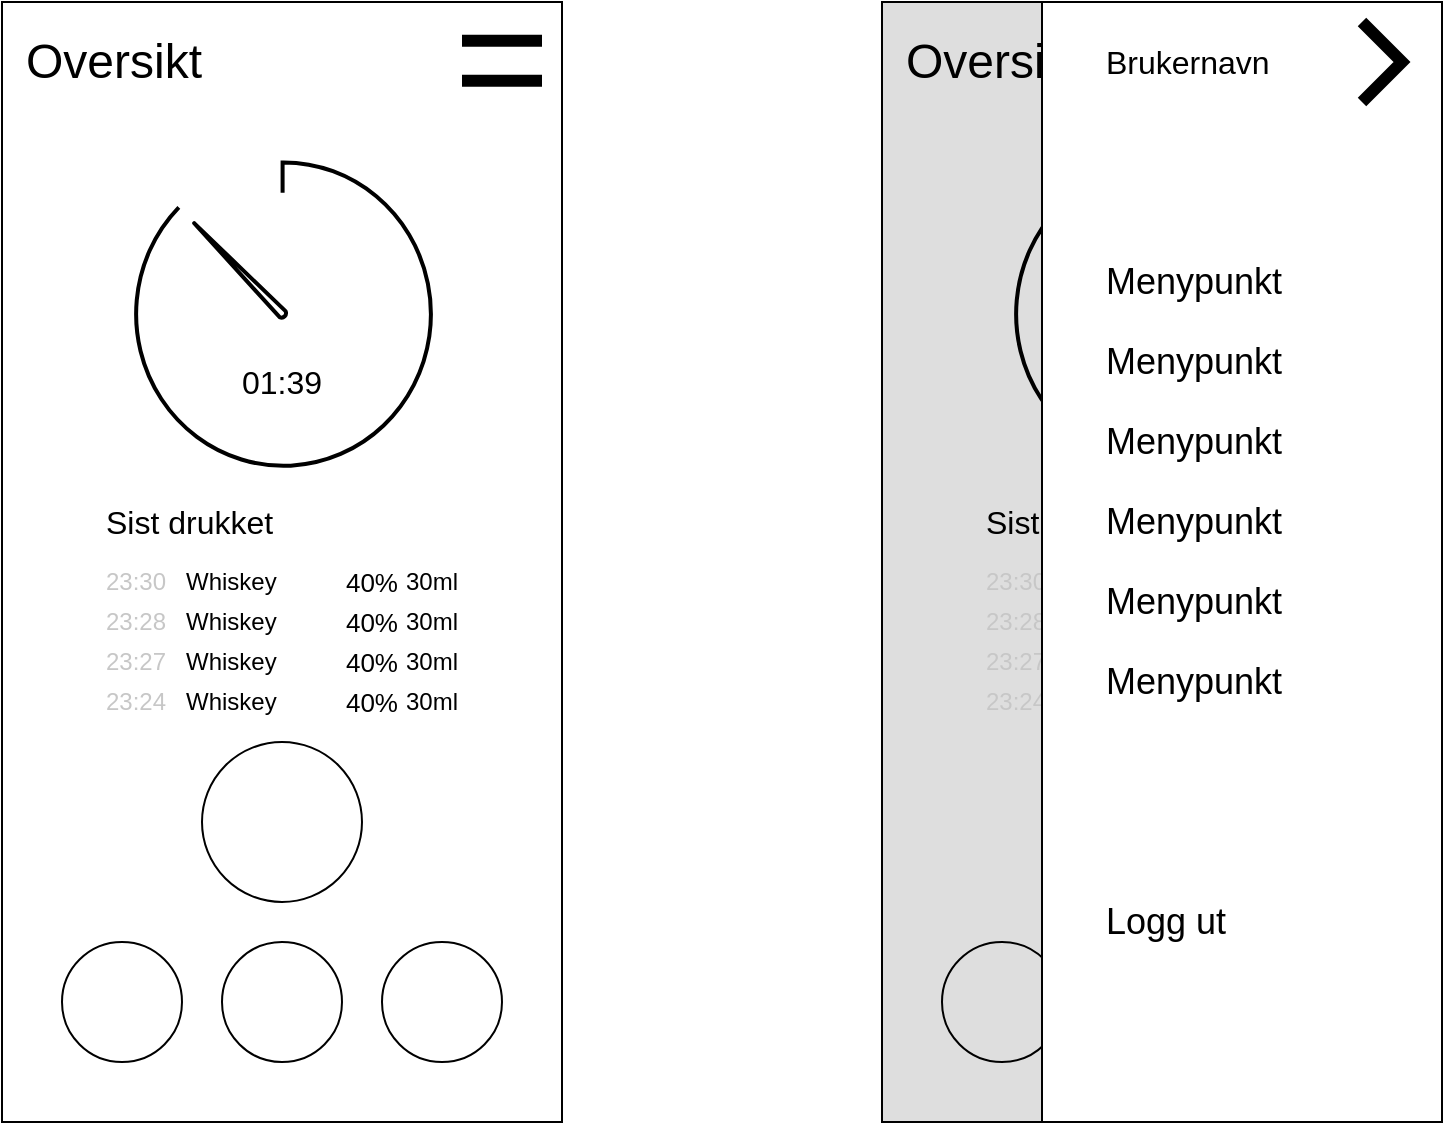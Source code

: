 <mxfile version="14.9.6" type="device"><diagram id="7_vzxhTbwXwMeLURRyNr" name="Page-1"><mxGraphModel dx="434" dy="338" grid="1" gridSize="10" guides="1" tooltips="1" connect="0" arrows="0" fold="1" page="1" pageScale="1" pageWidth="827" pageHeight="1169" math="0" shadow="0"><root><mxCell id="0"/><mxCell id="1" value="Base" style="locked=1;" parent="0"/><mxCell id="6KrHyGJjl-sLQc3RgJx--14" value="" style="rounded=0;whiteSpace=wrap;html=1;" parent="1" vertex="1"><mxGeometry width="280" height="560" as="geometry"/></mxCell><mxCell id="LEPAdyr9kieLyu3FZ4h3-8" value="" style="group;fillColor=none;strokeColor=none;" parent="1" vertex="1" connectable="0"><mxGeometry width="280" height="60" as="geometry"/></mxCell><mxCell id="6KrHyGJjl-sLQc3RgJx--41" value="Oversikt" style="text;html=1;strokeColor=none;fillColor=none;align=left;verticalAlign=middle;whiteSpace=wrap;rounded=0;fontSize=24;" parent="LEPAdyr9kieLyu3FZ4h3-8" vertex="1"><mxGeometry x="10" y="10" width="190" height="40" as="geometry"/></mxCell><mxCell id="LEPAdyr9kieLyu3FZ4h3-6" value="" style="group;fillColor=none;" parent="LEPAdyr9kieLyu3FZ4h3-8" vertex="1" connectable="0"><mxGeometry x="220" width="60" height="60" as="geometry"/></mxCell><mxCell id="LEPAdyr9kieLyu3FZ4h3-5" value="" style="rounded=0;whiteSpace=wrap;html=1;fillColor=none;strokeColor=none;" parent="LEPAdyr9kieLyu3FZ4h3-6" vertex="1"><mxGeometry width="60" height="60" as="geometry"/></mxCell><mxCell id="N4ZxpNlvDH7QiRQBErcT-71" value="" style="endArrow=none;html=1;entryX=0;entryY=0;entryDx=0;entryDy=0;strokeWidth=6;exitX=1;exitY=0;exitDx=0;exitDy=0;rounded=1;sketch=0;" parent="LEPAdyr9kieLyu3FZ4h3-6" edge="1"><mxGeometry width="50" height="50" relative="1" as="geometry"><mxPoint x="50" y="19.32" as="sourcePoint"/><mxPoint x="10" y="19.32" as="targetPoint"/></mxGeometry></mxCell><mxCell id="N4ZxpNlvDH7QiRQBErcT-73" value="" style="endArrow=none;html=1;entryX=0;entryY=1;entryDx=0;entryDy=0;strokeWidth=6;exitX=1;exitY=1;exitDx=0;exitDy=0;" parent="LEPAdyr9kieLyu3FZ4h3-6" edge="1"><mxGeometry width="50" height="50" relative="1" as="geometry"><mxPoint x="50" y="39.32" as="sourcePoint"/><mxPoint x="10" y="39.32" as="targetPoint"/></mxGeometry></mxCell><mxCell id="SuAwNH7DVWD18bBBrgmE-8" value="" style="rounded=0;whiteSpace=wrap;html=1;fillColor=#DEDEDE;" parent="1" vertex="1"><mxGeometry x="440" width="280" height="560" as="geometry"/></mxCell><mxCell id="SuAwNH7DVWD18bBBrgmE-9" value="" style="group;fillColor=none;strokeColor=none;" parent="1" vertex="1" connectable="0"><mxGeometry x="440" width="280" height="60" as="geometry"/></mxCell><mxCell id="SuAwNH7DVWD18bBBrgmE-10" value="Oversikt" style="text;html=1;strokeColor=none;fillColor=none;align=left;verticalAlign=middle;whiteSpace=wrap;rounded=0;fontSize=24;" parent="SuAwNH7DVWD18bBBrgmE-9" vertex="1"><mxGeometry x="10" y="10" width="190" height="40" as="geometry"/></mxCell><mxCell id="SuAwNH7DVWD18bBBrgmE-11" value="" style="group;fillColor=none;" parent="SuAwNH7DVWD18bBBrgmE-9" vertex="1" connectable="0"><mxGeometry x="220" width="60" height="60" as="geometry"/></mxCell><mxCell id="SuAwNH7DVWD18bBBrgmE-12" value="" style="rounded=0;whiteSpace=wrap;html=1;fillColor=none;strokeColor=none;" parent="SuAwNH7DVWD18bBBrgmE-11" vertex="1"><mxGeometry width="60" height="60" as="geometry"/></mxCell><mxCell id="SuAwNH7DVWD18bBBrgmE-13" value="" style="endArrow=none;html=1;entryX=0;entryY=0;entryDx=0;entryDy=0;strokeWidth=6;exitX=1;exitY=0;exitDx=0;exitDy=0;rounded=1;sketch=0;" parent="SuAwNH7DVWD18bBBrgmE-11" edge="1"><mxGeometry width="50" height="50" relative="1" as="geometry"><mxPoint x="50" y="19.32" as="sourcePoint"/><mxPoint x="10" y="19.32" as="targetPoint"/></mxGeometry></mxCell><mxCell id="SuAwNH7DVWD18bBBrgmE-14" value="" style="endArrow=none;html=1;entryX=0;entryY=1;entryDx=0;entryDy=0;strokeWidth=6;exitX=1;exitY=1;exitDx=0;exitDy=0;" parent="SuAwNH7DVWD18bBBrgmE-11" edge="1"><mxGeometry width="50" height="50" relative="1" as="geometry"><mxPoint x="50" y="39.32" as="sourcePoint"/><mxPoint x="10" y="39.32" as="targetPoint"/></mxGeometry></mxCell><mxCell id="LEPAdyr9kieLyu3FZ4h3-95" value="Content" style="" parent="0"/><mxCell id="riFWaJQ7sMXeWiNBoZzp-1" value="" style="html=1;verticalLabelPosition=bottom;align=center;labelBackgroundColor=#ffffff;verticalAlign=top;strokeWidth=2;strokeColor=#000000;shadow=0;dashed=0;shape=mxgraph.ios7.icons.gauge;rounded=0;sketch=0;fontSize=16;fontColor=#000000;fillColor=none;gradientColor=none;gradientDirection=north;" parent="LEPAdyr9kieLyu3FZ4h3-95" vertex="1"><mxGeometry x="60" y="80" width="160" height="160" as="geometry"/></mxCell><mxCell id="riFWaJQ7sMXeWiNBoZzp-2" value="01:39" style="text;html=1;strokeColor=none;fillColor=none;align=center;verticalAlign=middle;whiteSpace=wrap;rounded=0;sketch=0;fontSize=16;fontColor=#000000;" parent="LEPAdyr9kieLyu3FZ4h3-95" vertex="1"><mxGeometry x="100" y="170" width="80" height="40" as="geometry"/></mxCell><mxCell id="riFWaJQ7sMXeWiNBoZzp-58" value="" style="group" parent="LEPAdyr9kieLyu3FZ4h3-95" vertex="1" connectable="0"><mxGeometry x="40" y="240" width="200" height="120" as="geometry"/></mxCell><mxCell id="riFWaJQ7sMXeWiNBoZzp-3" value="" style="rounded=0;whiteSpace=wrap;html=1;sketch=0;fontSize=16;fontColor=#000000;strokeColor=none;fillColor=none;gradientColor=none;gradientDirection=north;align=left;" parent="riFWaJQ7sMXeWiNBoZzp-58" vertex="1"><mxGeometry width="200" height="120" as="geometry"/></mxCell><mxCell id="riFWaJQ7sMXeWiNBoZzp-4" value="Sist drukket" style="text;html=1;strokeColor=none;fillColor=none;align=left;verticalAlign=middle;whiteSpace=wrap;rounded=0;sketch=0;fontSize=16;fontColor=#000000;" parent="riFWaJQ7sMXeWiNBoZzp-58" vertex="1"><mxGeometry x="10" width="180" height="40" as="geometry"/></mxCell><mxCell id="riFWaJQ7sMXeWiNBoZzp-89" value="" style="group" parent="riFWaJQ7sMXeWiNBoZzp-58" vertex="1" connectable="0"><mxGeometry y="100" width="200" height="20" as="geometry"/></mxCell><mxCell id="riFWaJQ7sMXeWiNBoZzp-90" value="" style="rounded=0;whiteSpace=wrap;html=1;sketch=0;fontSize=16;fontColor=#000000;strokeColor=none;fillColor=none;gradientColor=none;gradientDirection=north;align=left;" parent="riFWaJQ7sMXeWiNBoZzp-89" vertex="1"><mxGeometry width="200" height="20" as="geometry"/></mxCell><mxCell id="riFWaJQ7sMXeWiNBoZzp-91" value="Whiskey" style="text;html=1;strokeColor=none;fillColor=none;align=left;verticalAlign=middle;whiteSpace=wrap;rounded=0;sketch=0;fontSize=12;fontColor=#000000;" parent="riFWaJQ7sMXeWiNBoZzp-89" vertex="1"><mxGeometry x="50" width="70" height="20" as="geometry"/></mxCell><mxCell id="riFWaJQ7sMXeWiNBoZzp-92" value="40%" style="text;html=1;strokeColor=none;fillColor=none;align=right;verticalAlign=middle;whiteSpace=wrap;rounded=0;sketch=0;fontSize=13;fontColor=#000000;" parent="riFWaJQ7sMXeWiNBoZzp-89" vertex="1"><mxGeometry x="130" width="30" height="20" as="geometry"/></mxCell><mxCell id="riFWaJQ7sMXeWiNBoZzp-93" value="30ml" style="text;html=1;strokeColor=none;fillColor=none;align=right;verticalAlign=middle;whiteSpace=wrap;rounded=0;sketch=0;fontSize=12;fontColor=#000000;" parent="riFWaJQ7sMXeWiNBoZzp-89" vertex="1"><mxGeometry x="160" width="30" height="20" as="geometry"/></mxCell><mxCell id="riFWaJQ7sMXeWiNBoZzp-94" value="23:24" style="text;html=1;strokeColor=none;fillColor=none;align=left;verticalAlign=middle;whiteSpace=wrap;rounded=0;sketch=0;fontSize=12;fontColor=#C7C7C7;" parent="riFWaJQ7sMXeWiNBoZzp-89" vertex="1"><mxGeometry x="10" width="40" height="20" as="geometry"/></mxCell><mxCell id="riFWaJQ7sMXeWiNBoZzp-83" value="" style="group" parent="riFWaJQ7sMXeWiNBoZzp-58" vertex="1" connectable="0"><mxGeometry y="80" width="200" height="20" as="geometry"/></mxCell><mxCell id="riFWaJQ7sMXeWiNBoZzp-84" value="" style="rounded=0;whiteSpace=wrap;html=1;sketch=0;fontSize=16;fontColor=#000000;strokeColor=none;fillColor=none;gradientColor=none;gradientDirection=north;align=left;" parent="riFWaJQ7sMXeWiNBoZzp-83" vertex="1"><mxGeometry width="200" height="20" as="geometry"/></mxCell><mxCell id="riFWaJQ7sMXeWiNBoZzp-85" value="Whiskey" style="text;html=1;strokeColor=none;fillColor=none;align=left;verticalAlign=middle;whiteSpace=wrap;rounded=0;sketch=0;fontSize=12;fontColor=#000000;" parent="riFWaJQ7sMXeWiNBoZzp-83" vertex="1"><mxGeometry x="50" width="70" height="20" as="geometry"/></mxCell><mxCell id="riFWaJQ7sMXeWiNBoZzp-86" value="40%" style="text;html=1;strokeColor=none;fillColor=none;align=right;verticalAlign=middle;whiteSpace=wrap;rounded=0;sketch=0;fontSize=13;fontColor=#000000;" parent="riFWaJQ7sMXeWiNBoZzp-83" vertex="1"><mxGeometry x="130" width="30" height="20" as="geometry"/></mxCell><mxCell id="riFWaJQ7sMXeWiNBoZzp-87" value="30ml" style="text;html=1;strokeColor=none;fillColor=none;align=right;verticalAlign=middle;whiteSpace=wrap;rounded=0;sketch=0;fontSize=12;fontColor=#000000;" parent="riFWaJQ7sMXeWiNBoZzp-83" vertex="1"><mxGeometry x="160" width="30" height="20" as="geometry"/></mxCell><mxCell id="riFWaJQ7sMXeWiNBoZzp-88" value="23:27" style="text;html=1;strokeColor=none;fillColor=none;align=left;verticalAlign=middle;whiteSpace=wrap;rounded=0;sketch=0;fontSize=12;fontColor=#C7C7C7;" parent="riFWaJQ7sMXeWiNBoZzp-83" vertex="1"><mxGeometry x="10" width="40" height="20" as="geometry"/></mxCell><mxCell id="riFWaJQ7sMXeWiNBoZzp-77" value="" style="group" parent="riFWaJQ7sMXeWiNBoZzp-58" vertex="1" connectable="0"><mxGeometry y="60" width="200" height="20" as="geometry"/></mxCell><mxCell id="riFWaJQ7sMXeWiNBoZzp-78" value="" style="rounded=0;whiteSpace=wrap;html=1;sketch=0;fontSize=16;fontColor=#000000;strokeColor=none;fillColor=none;gradientColor=none;gradientDirection=north;align=left;" parent="riFWaJQ7sMXeWiNBoZzp-77" vertex="1"><mxGeometry width="200" height="20" as="geometry"/></mxCell><mxCell id="riFWaJQ7sMXeWiNBoZzp-79" value="Whiskey" style="text;html=1;strokeColor=none;fillColor=none;align=left;verticalAlign=middle;whiteSpace=wrap;rounded=0;sketch=0;fontSize=12;fontColor=#000000;" parent="riFWaJQ7sMXeWiNBoZzp-77" vertex="1"><mxGeometry x="50" width="70" height="20" as="geometry"/></mxCell><mxCell id="riFWaJQ7sMXeWiNBoZzp-80" value="40%" style="text;html=1;strokeColor=none;fillColor=none;align=right;verticalAlign=middle;whiteSpace=wrap;rounded=0;sketch=0;fontSize=13;fontColor=#000000;" parent="riFWaJQ7sMXeWiNBoZzp-77" vertex="1"><mxGeometry x="130" width="30" height="20" as="geometry"/></mxCell><mxCell id="riFWaJQ7sMXeWiNBoZzp-81" value="30ml" style="text;html=1;strokeColor=none;fillColor=none;align=right;verticalAlign=middle;whiteSpace=wrap;rounded=0;sketch=0;fontSize=12;fontColor=#000000;" parent="riFWaJQ7sMXeWiNBoZzp-77" vertex="1"><mxGeometry x="160" width="30" height="20" as="geometry"/></mxCell><mxCell id="riFWaJQ7sMXeWiNBoZzp-82" value="23:28" style="text;html=1;strokeColor=none;fillColor=none;align=left;verticalAlign=middle;whiteSpace=wrap;rounded=0;sketch=0;fontSize=12;fontColor=#C7C7C7;" parent="riFWaJQ7sMXeWiNBoZzp-77" vertex="1"><mxGeometry x="10" width="40" height="20" as="geometry"/></mxCell><mxCell id="riFWaJQ7sMXeWiNBoZzp-71" value="" style="group" parent="riFWaJQ7sMXeWiNBoZzp-58" vertex="1" connectable="0"><mxGeometry y="40" width="200" height="20" as="geometry"/></mxCell><mxCell id="riFWaJQ7sMXeWiNBoZzp-72" value="" style="rounded=0;whiteSpace=wrap;html=1;sketch=0;fontSize=16;fontColor=#000000;strokeColor=none;fillColor=none;gradientColor=none;gradientDirection=north;align=left;" parent="riFWaJQ7sMXeWiNBoZzp-71" vertex="1"><mxGeometry width="200" height="20" as="geometry"/></mxCell><mxCell id="riFWaJQ7sMXeWiNBoZzp-73" value="Whiskey" style="text;html=1;strokeColor=none;fillColor=none;align=left;verticalAlign=middle;whiteSpace=wrap;rounded=0;sketch=0;fontSize=12;fontColor=#000000;" parent="riFWaJQ7sMXeWiNBoZzp-71" vertex="1"><mxGeometry x="50" width="70" height="20" as="geometry"/></mxCell><mxCell id="riFWaJQ7sMXeWiNBoZzp-74" value="40%" style="text;html=1;strokeColor=none;fillColor=none;align=right;verticalAlign=middle;whiteSpace=wrap;rounded=0;sketch=0;fontSize=13;fontColor=#000000;" parent="riFWaJQ7sMXeWiNBoZzp-71" vertex="1"><mxGeometry x="130" width="30" height="20" as="geometry"/></mxCell><mxCell id="riFWaJQ7sMXeWiNBoZzp-75" value="30ml" style="text;html=1;strokeColor=none;fillColor=none;align=right;verticalAlign=middle;whiteSpace=wrap;rounded=0;sketch=0;fontSize=12;fontColor=#000000;" parent="riFWaJQ7sMXeWiNBoZzp-71" vertex="1"><mxGeometry x="160" width="30" height="20" as="geometry"/></mxCell><mxCell id="riFWaJQ7sMXeWiNBoZzp-76" value="23:30" style="text;html=1;strokeColor=none;fillColor=none;align=left;verticalAlign=middle;whiteSpace=wrap;rounded=0;sketch=0;fontSize=12;fontColor=#C7C7C7;" parent="riFWaJQ7sMXeWiNBoZzp-71" vertex="1"><mxGeometry x="10" width="40" height="20" as="geometry"/></mxCell><mxCell id="riFWaJQ7sMXeWiNBoZzp-64" value="" style="group;fillColor=#ffffff;" parent="LEPAdyr9kieLyu3FZ4h3-95" vertex="1" connectable="0"><mxGeometry x="110" y="470" width="60" height="60" as="geometry"/></mxCell><mxCell id="riFWaJQ7sMXeWiNBoZzp-59" value="" style="ellipse;whiteSpace=wrap;html=1;aspect=fixed;rounded=0;sketch=0;fontSize=12;fontColor=#000000;strokeColor=#000000;fillColor=default;gradientColor=none;gradientDirection=north;align=right;" parent="riFWaJQ7sMXeWiNBoZzp-64" vertex="1"><mxGeometry width="60" height="60" as="geometry"/></mxCell><mxCell id="riFWaJQ7sMXeWiNBoZzp-63" value="" style="shape=image;html=1;verticalAlign=top;verticalLabelPosition=bottom;labelBackgroundColor=#ffffff;imageAspect=0;aspect=fixed;image=https://cdn4.iconfinder.com/data/icons/food-and-equipment-outline/32/glass-128.png;rounded=0;sketch=0;fontSize=12;fontColor=#000000;strokeColor=#000000;fillColor=#000000;gradientColor=none;gradientDirection=north;" parent="riFWaJQ7sMXeWiNBoZzp-64" vertex="1"><mxGeometry x="15" y="15" width="30" height="30" as="geometry"/></mxCell><mxCell id="riFWaJQ7sMXeWiNBoZzp-65" value="" style="group" parent="LEPAdyr9kieLyu3FZ4h3-95" vertex="1" connectable="0"><mxGeometry x="190" y="470" width="60" height="60" as="geometry"/></mxCell><mxCell id="riFWaJQ7sMXeWiNBoZzp-66" value="" style="ellipse;whiteSpace=wrap;html=1;aspect=fixed;rounded=0;sketch=0;fontSize=12;fontColor=#000000;strokeColor=#000000;fillColor=default;gradientColor=none;gradientDirection=north;align=right;" parent="riFWaJQ7sMXeWiNBoZzp-65" vertex="1"><mxGeometry width="60" height="60" as="geometry"/></mxCell><mxCell id="riFWaJQ7sMXeWiNBoZzp-112" value="" style="shape=image;html=1;verticalAlign=top;verticalLabelPosition=bottom;labelBackgroundColor=#ffffff;imageAspect=0;aspect=fixed;image=https://cdn2.iconfinder.com/data/icons/wirecons-free-vector-icons/32/475341-group-128.png;rounded=0;sketch=0;fontSize=12;fontColor=none;strokeColor=default;fillColor=default;gradientColor=none;gradientDirection=north;strokeWidth=1;" parent="riFWaJQ7sMXeWiNBoZzp-65" vertex="1"><mxGeometry x="15" y="15" width="30" height="30" as="geometry"/></mxCell><mxCell id="riFWaJQ7sMXeWiNBoZzp-68" value="" style="group" parent="LEPAdyr9kieLyu3FZ4h3-95" vertex="1" connectable="0"><mxGeometry x="30" y="470" width="60" height="60" as="geometry"/></mxCell><mxCell id="riFWaJQ7sMXeWiNBoZzp-69" value="" style="ellipse;whiteSpace=wrap;html=1;aspect=fixed;rounded=0;sketch=0;fontSize=12;fontColor=#000000;strokeColor=#000000;fillColor=default;gradientColor=none;gradientDirection=north;align=right;" parent="riFWaJQ7sMXeWiNBoZzp-68" vertex="1"><mxGeometry width="60" height="60" as="geometry"/></mxCell><mxCell id="riFWaJQ7sMXeWiNBoZzp-114" value="" style="shape=image;html=1;verticalAlign=top;verticalLabelPosition=bottom;labelBackgroundColor=#ffffff;imageAspect=0;aspect=fixed;image=https://cdn1.iconfinder.com/data/icons/feather-2/24/map-pin-128.png;rounded=0;sketch=0;fontSize=12;fontColor=none;strokeColor=default;strokeWidth=1;fillColor=default;gradientColor=none;gradientDirection=north;" parent="riFWaJQ7sMXeWiNBoZzp-68" vertex="1"><mxGeometry x="15" y="15" width="30" height="30" as="geometry"/></mxCell><mxCell id="riFWaJQ7sMXeWiNBoZzp-97" value="" style="group" parent="LEPAdyr9kieLyu3FZ4h3-95" vertex="1" connectable="0"><mxGeometry x="100" y="370" width="80" height="80" as="geometry"/></mxCell><mxCell id="riFWaJQ7sMXeWiNBoZzp-95" value="" style="ellipse;whiteSpace=wrap;html=1;aspect=fixed;rounded=0;sketch=0;fontSize=12;fontColor=#000000;strokeColor=#000000;fillColor=#FFFFFF;gradientColor=none;gradientDirection=north;align=right;" parent="riFWaJQ7sMXeWiNBoZzp-97" vertex="1"><mxGeometry width="80" height="80" as="geometry"/></mxCell><mxCell id="riFWaJQ7sMXeWiNBoZzp-96" value="" style="shape=image;html=1;verticalAlign=top;verticalLabelPosition=bottom;labelBackgroundColor=#ffffff;imageAspect=0;aspect=fixed;image=https://cdn4.iconfinder.com/data/icons/basic-user-interface-elements/700/plus-add-new-create-attach-maximize-128.png;rounded=0;sketch=0;fontSize=12;fontColor=#000000;strokeColor=#000000;fillColor=#FFFFFF;gradientColor=none;gradientDirection=north;" parent="riFWaJQ7sMXeWiNBoZzp-97" vertex="1"><mxGeometry x="20" y="20" width="40" height="40" as="geometry"/></mxCell><mxCell id="riFWaJQ7sMXeWiNBoZzp-115" value="" style="html=1;verticalLabelPosition=bottom;align=center;labelBackgroundColor=#ffffff;verticalAlign=top;strokeWidth=2;strokeColor=#000000;shadow=0;dashed=0;shape=mxgraph.ios7.icons.gauge;rounded=0;sketch=0;fontSize=16;fontColor=#000000;fillColor=none;gradientColor=none;gradientDirection=north;" parent="LEPAdyr9kieLyu3FZ4h3-95" vertex="1"><mxGeometry x="500" y="80" width="160" height="160" as="geometry"/></mxCell><mxCell id="riFWaJQ7sMXeWiNBoZzp-116" value="01:39" style="text;html=1;strokeColor=none;fillColor=none;align=center;verticalAlign=middle;whiteSpace=wrap;rounded=0;sketch=0;fontSize=16;fontColor=#000000;" parent="LEPAdyr9kieLyu3FZ4h3-95" vertex="1"><mxGeometry x="540" y="170" width="80" height="40" as="geometry"/></mxCell><mxCell id="riFWaJQ7sMXeWiNBoZzp-117" value="" style="group" parent="LEPAdyr9kieLyu3FZ4h3-95" vertex="1" connectable="0"><mxGeometry x="480" y="240" width="200" height="120" as="geometry"/></mxCell><mxCell id="riFWaJQ7sMXeWiNBoZzp-118" value="" style="rounded=0;whiteSpace=wrap;html=1;sketch=0;fontSize=16;fontColor=#000000;strokeColor=none;fillColor=none;gradientColor=none;gradientDirection=north;align=left;" parent="riFWaJQ7sMXeWiNBoZzp-117" vertex="1"><mxGeometry width="200" height="120" as="geometry"/></mxCell><mxCell id="riFWaJQ7sMXeWiNBoZzp-119" value="Sist drukket" style="text;html=1;strokeColor=none;fillColor=none;align=left;verticalAlign=middle;whiteSpace=wrap;rounded=0;sketch=0;fontSize=16;fontColor=#000000;" parent="riFWaJQ7sMXeWiNBoZzp-117" vertex="1"><mxGeometry x="10" width="180" height="40" as="geometry"/></mxCell><mxCell id="riFWaJQ7sMXeWiNBoZzp-120" value="" style="group" parent="riFWaJQ7sMXeWiNBoZzp-117" vertex="1" connectable="0"><mxGeometry y="100" width="200" height="20" as="geometry"/></mxCell><mxCell id="riFWaJQ7sMXeWiNBoZzp-121" value="" style="rounded=0;whiteSpace=wrap;html=1;sketch=0;fontSize=16;fontColor=#000000;strokeColor=none;fillColor=none;gradientColor=none;gradientDirection=north;align=left;" parent="riFWaJQ7sMXeWiNBoZzp-120" vertex="1"><mxGeometry width="200" height="20" as="geometry"/></mxCell><mxCell id="riFWaJQ7sMXeWiNBoZzp-122" value="Whiskey" style="text;html=1;strokeColor=none;fillColor=none;align=left;verticalAlign=middle;whiteSpace=wrap;rounded=0;sketch=0;fontSize=12;fontColor=#000000;" parent="riFWaJQ7sMXeWiNBoZzp-120" vertex="1"><mxGeometry x="50" width="70" height="20" as="geometry"/></mxCell><mxCell id="riFWaJQ7sMXeWiNBoZzp-123" value="40%" style="text;html=1;strokeColor=none;fillColor=none;align=right;verticalAlign=middle;whiteSpace=wrap;rounded=0;sketch=0;fontSize=13;fontColor=#000000;" parent="riFWaJQ7sMXeWiNBoZzp-120" vertex="1"><mxGeometry x="130" width="30" height="20" as="geometry"/></mxCell><mxCell id="riFWaJQ7sMXeWiNBoZzp-124" value="30ml" style="text;html=1;strokeColor=none;fillColor=none;align=right;verticalAlign=middle;whiteSpace=wrap;rounded=0;sketch=0;fontSize=12;fontColor=#000000;" parent="riFWaJQ7sMXeWiNBoZzp-120" vertex="1"><mxGeometry x="160" width="30" height="20" as="geometry"/></mxCell><mxCell id="riFWaJQ7sMXeWiNBoZzp-125" value="23:24" style="text;html=1;strokeColor=none;fillColor=none;align=left;verticalAlign=middle;whiteSpace=wrap;rounded=0;sketch=0;fontSize=12;fontColor=#C7C7C7;" parent="riFWaJQ7sMXeWiNBoZzp-120" vertex="1"><mxGeometry x="10" width="40" height="20" as="geometry"/></mxCell><mxCell id="riFWaJQ7sMXeWiNBoZzp-126" value="" style="group" parent="riFWaJQ7sMXeWiNBoZzp-117" vertex="1" connectable="0"><mxGeometry y="80" width="200" height="20" as="geometry"/></mxCell><mxCell id="riFWaJQ7sMXeWiNBoZzp-127" value="" style="rounded=0;whiteSpace=wrap;html=1;sketch=0;fontSize=16;fontColor=#000000;strokeColor=none;fillColor=none;gradientColor=none;gradientDirection=north;align=left;" parent="riFWaJQ7sMXeWiNBoZzp-126" vertex="1"><mxGeometry width="200" height="20" as="geometry"/></mxCell><mxCell id="riFWaJQ7sMXeWiNBoZzp-128" value="Whiskey" style="text;html=1;strokeColor=none;fillColor=none;align=left;verticalAlign=middle;whiteSpace=wrap;rounded=0;sketch=0;fontSize=12;fontColor=#000000;" parent="riFWaJQ7sMXeWiNBoZzp-126" vertex="1"><mxGeometry x="50" width="70" height="20" as="geometry"/></mxCell><mxCell id="riFWaJQ7sMXeWiNBoZzp-129" value="40%" style="text;html=1;strokeColor=none;fillColor=none;align=right;verticalAlign=middle;whiteSpace=wrap;rounded=0;sketch=0;fontSize=13;fontColor=#000000;" parent="riFWaJQ7sMXeWiNBoZzp-126" vertex="1"><mxGeometry x="130" width="30" height="20" as="geometry"/></mxCell><mxCell id="riFWaJQ7sMXeWiNBoZzp-130" value="30ml" style="text;html=1;strokeColor=none;fillColor=none;align=right;verticalAlign=middle;whiteSpace=wrap;rounded=0;sketch=0;fontSize=12;fontColor=#000000;" parent="riFWaJQ7sMXeWiNBoZzp-126" vertex="1"><mxGeometry x="160" width="30" height="20" as="geometry"/></mxCell><mxCell id="riFWaJQ7sMXeWiNBoZzp-131" value="23:27" style="text;html=1;strokeColor=none;fillColor=none;align=left;verticalAlign=middle;whiteSpace=wrap;rounded=0;sketch=0;fontSize=12;fontColor=#C7C7C7;" parent="riFWaJQ7sMXeWiNBoZzp-126" vertex="1"><mxGeometry x="10" width="40" height="20" as="geometry"/></mxCell><mxCell id="riFWaJQ7sMXeWiNBoZzp-132" value="" style="group" parent="riFWaJQ7sMXeWiNBoZzp-117" vertex="1" connectable="0"><mxGeometry y="60" width="200" height="20" as="geometry"/></mxCell><mxCell id="riFWaJQ7sMXeWiNBoZzp-133" value="" style="rounded=0;whiteSpace=wrap;html=1;sketch=0;fontSize=16;fontColor=#000000;strokeColor=none;fillColor=none;gradientColor=none;gradientDirection=north;align=left;" parent="riFWaJQ7sMXeWiNBoZzp-132" vertex="1"><mxGeometry width="200" height="20" as="geometry"/></mxCell><mxCell id="riFWaJQ7sMXeWiNBoZzp-134" value="Whiskey" style="text;html=1;strokeColor=none;fillColor=none;align=left;verticalAlign=middle;whiteSpace=wrap;rounded=0;sketch=0;fontSize=12;fontColor=#000000;" parent="riFWaJQ7sMXeWiNBoZzp-132" vertex="1"><mxGeometry x="50" width="70" height="20" as="geometry"/></mxCell><mxCell id="riFWaJQ7sMXeWiNBoZzp-135" value="40%" style="text;html=1;strokeColor=none;fillColor=none;align=right;verticalAlign=middle;whiteSpace=wrap;rounded=0;sketch=0;fontSize=13;fontColor=#000000;" parent="riFWaJQ7sMXeWiNBoZzp-132" vertex="1"><mxGeometry x="130" width="30" height="20" as="geometry"/></mxCell><mxCell id="riFWaJQ7sMXeWiNBoZzp-136" value="30ml" style="text;html=1;strokeColor=none;fillColor=none;align=right;verticalAlign=middle;whiteSpace=wrap;rounded=0;sketch=0;fontSize=12;fontColor=#000000;" parent="riFWaJQ7sMXeWiNBoZzp-132" vertex="1"><mxGeometry x="160" width="30" height="20" as="geometry"/></mxCell><mxCell id="riFWaJQ7sMXeWiNBoZzp-137" value="23:28" style="text;html=1;strokeColor=none;fillColor=none;align=left;verticalAlign=middle;whiteSpace=wrap;rounded=0;sketch=0;fontSize=12;fontColor=#C7C7C7;" parent="riFWaJQ7sMXeWiNBoZzp-132" vertex="1"><mxGeometry x="10" width="40" height="20" as="geometry"/></mxCell><mxCell id="riFWaJQ7sMXeWiNBoZzp-138" value="" style="group" parent="riFWaJQ7sMXeWiNBoZzp-117" vertex="1" connectable="0"><mxGeometry y="40" width="200" height="20" as="geometry"/></mxCell><mxCell id="riFWaJQ7sMXeWiNBoZzp-139" value="" style="rounded=0;whiteSpace=wrap;html=1;sketch=0;fontSize=16;fontColor=#000000;strokeColor=none;fillColor=none;gradientColor=none;gradientDirection=north;align=left;" parent="riFWaJQ7sMXeWiNBoZzp-138" vertex="1"><mxGeometry width="200" height="20" as="geometry"/></mxCell><mxCell id="riFWaJQ7sMXeWiNBoZzp-140" value="Whiskey" style="text;html=1;strokeColor=none;fillColor=none;align=left;verticalAlign=middle;whiteSpace=wrap;rounded=0;sketch=0;fontSize=12;fontColor=#000000;" parent="riFWaJQ7sMXeWiNBoZzp-138" vertex="1"><mxGeometry x="50" width="70" height="20" as="geometry"/></mxCell><mxCell id="riFWaJQ7sMXeWiNBoZzp-141" value="40%" style="text;html=1;strokeColor=none;fillColor=none;align=right;verticalAlign=middle;whiteSpace=wrap;rounded=0;sketch=0;fontSize=13;fontColor=#000000;" parent="riFWaJQ7sMXeWiNBoZzp-138" vertex="1"><mxGeometry x="130" width="30" height="20" as="geometry"/></mxCell><mxCell id="riFWaJQ7sMXeWiNBoZzp-142" value="30ml" style="text;html=1;strokeColor=none;fillColor=none;align=right;verticalAlign=middle;whiteSpace=wrap;rounded=0;sketch=0;fontSize=12;fontColor=#000000;" parent="riFWaJQ7sMXeWiNBoZzp-138" vertex="1"><mxGeometry x="160" width="30" height="20" as="geometry"/></mxCell><mxCell id="riFWaJQ7sMXeWiNBoZzp-143" value="23:30" style="text;html=1;strokeColor=none;fillColor=none;align=left;verticalAlign=middle;whiteSpace=wrap;rounded=0;sketch=0;fontSize=12;fontColor=#C7C7C7;" parent="riFWaJQ7sMXeWiNBoZzp-138" vertex="1"><mxGeometry x="10" width="40" height="20" as="geometry"/></mxCell><mxCell id="riFWaJQ7sMXeWiNBoZzp-144" value="" style="group;fillColor=none;" parent="LEPAdyr9kieLyu3FZ4h3-95" vertex="1" connectable="0"><mxGeometry x="550" y="470" width="60" height="60" as="geometry"/></mxCell><mxCell id="riFWaJQ7sMXeWiNBoZzp-145" value="" style="ellipse;whiteSpace=wrap;html=1;aspect=fixed;rounded=0;sketch=0;fontSize=12;fontColor=#000000;strokeColor=#000000;fillColor=none;gradientColor=none;gradientDirection=north;align=right;" parent="riFWaJQ7sMXeWiNBoZzp-144" vertex="1"><mxGeometry width="60" height="60" as="geometry"/></mxCell><mxCell id="riFWaJQ7sMXeWiNBoZzp-146" value="" style="shape=image;html=1;verticalAlign=top;verticalLabelPosition=bottom;labelBackgroundColor=#ffffff;imageAspect=0;aspect=fixed;image=https://cdn4.iconfinder.com/data/icons/food-and-equipment-outline/32/glass-128.png;rounded=0;sketch=0;fontSize=12;fontColor=#000000;strokeColor=#000000;fillColor=#000000;gradientColor=none;gradientDirection=north;" parent="riFWaJQ7sMXeWiNBoZzp-144" vertex="1"><mxGeometry x="15" y="15" width="30" height="30" as="geometry"/></mxCell><mxCell id="riFWaJQ7sMXeWiNBoZzp-147" value="" style="group" parent="LEPAdyr9kieLyu3FZ4h3-95" vertex="1" connectable="0"><mxGeometry x="630" y="470" width="60" height="60" as="geometry"/></mxCell><mxCell id="riFWaJQ7sMXeWiNBoZzp-148" value="" style="ellipse;whiteSpace=wrap;html=1;aspect=fixed;rounded=0;sketch=0;fontSize=12;fontColor=#000000;strokeColor=#000000;fillColor=none;gradientColor=none;gradientDirection=north;align=right;" parent="riFWaJQ7sMXeWiNBoZzp-147" vertex="1"><mxGeometry width="60" height="60" as="geometry"/></mxCell><mxCell id="riFWaJQ7sMXeWiNBoZzp-149" value="" style="shape=image;html=1;verticalAlign=top;verticalLabelPosition=bottom;labelBackgroundColor=#ffffff;imageAspect=0;aspect=fixed;image=https://cdn2.iconfinder.com/data/icons/wirecons-free-vector-icons/32/475341-group-128.png;rounded=0;sketch=0;fontSize=12;fontColor=none;strokeColor=default;fillColor=default;gradientColor=none;gradientDirection=north;strokeWidth=1;" parent="riFWaJQ7sMXeWiNBoZzp-147" vertex="1"><mxGeometry x="15" y="15" width="30" height="30" as="geometry"/></mxCell><mxCell id="riFWaJQ7sMXeWiNBoZzp-150" value="" style="group" parent="LEPAdyr9kieLyu3FZ4h3-95" vertex="1" connectable="0"><mxGeometry x="470" y="470" width="60" height="60" as="geometry"/></mxCell><mxCell id="riFWaJQ7sMXeWiNBoZzp-151" value="" style="ellipse;whiteSpace=wrap;html=1;aspect=fixed;rounded=0;sketch=0;fontSize=12;fontColor=#000000;strokeColor=#000000;fillColor=none;gradientColor=none;gradientDirection=north;align=right;" parent="riFWaJQ7sMXeWiNBoZzp-150" vertex="1"><mxGeometry width="60" height="60" as="geometry"/></mxCell><mxCell id="riFWaJQ7sMXeWiNBoZzp-152" value="" style="shape=image;html=1;verticalAlign=top;verticalLabelPosition=bottom;labelBackgroundColor=#ffffff;imageAspect=0;aspect=fixed;image=https://cdn1.iconfinder.com/data/icons/feather-2/24/map-pin-128.png;rounded=0;sketch=0;fontSize=12;fontColor=none;strokeColor=default;strokeWidth=1;fillColor=default;gradientColor=none;gradientDirection=north;" parent="riFWaJQ7sMXeWiNBoZzp-150" vertex="1"><mxGeometry x="15" y="15" width="30" height="30" as="geometry"/></mxCell><mxCell id="riFWaJQ7sMXeWiNBoZzp-153" value="" style="group" parent="LEPAdyr9kieLyu3FZ4h3-95" vertex="1" connectable="0"><mxGeometry x="540" y="370" width="80" height="80" as="geometry"/></mxCell><mxCell id="riFWaJQ7sMXeWiNBoZzp-154" value="" style="ellipse;whiteSpace=wrap;html=1;aspect=fixed;rounded=0;sketch=0;fontSize=12;fontColor=#000000;strokeColor=#000000;fillColor=none;gradientColor=none;gradientDirection=north;align=right;" parent="riFWaJQ7sMXeWiNBoZzp-153" vertex="1"><mxGeometry width="80" height="80" as="geometry"/></mxCell><mxCell id="riFWaJQ7sMXeWiNBoZzp-155" value="" style="shape=image;html=1;verticalAlign=top;verticalLabelPosition=bottom;labelBackgroundColor=#ffffff;imageAspect=0;aspect=fixed;image=https://cdn4.iconfinder.com/data/icons/basic-user-interface-elements/700/plus-add-new-create-attach-maximize-128.png;rounded=0;sketch=0;fontSize=12;fontColor=#000000;strokeColor=#000000;fillColor=#FFFFFF;gradientColor=none;gradientDirection=north;" parent="riFWaJQ7sMXeWiNBoZzp-153" vertex="1"><mxGeometry x="20" y="20" width="40" height="40" as="geometry"/></mxCell><mxCell id="riFWaJQ7sMXeWiNBoZzp-157" value="" style="rounded=0;whiteSpace=wrap;html=1;sketch=0;fontSize=12;fontColor=none;strokeColor=default;strokeWidth=1;fillColor=default;gradientColor=none;gradientDirection=north;align=right;" parent="LEPAdyr9kieLyu3FZ4h3-95" vertex="1"><mxGeometry x="520" width="200" height="560" as="geometry"/></mxCell><mxCell id="riFWaJQ7sMXeWiNBoZzp-158" value="Brukernavn" style="text;html=1;strokeColor=none;fillColor=none;align=left;verticalAlign=middle;whiteSpace=wrap;rounded=0;sketch=0;fontSize=16;fontColor=none;" parent="LEPAdyr9kieLyu3FZ4h3-95" vertex="1"><mxGeometry x="550" y="10" width="110" height="40" as="geometry"/></mxCell><mxCell id="riFWaJQ7sMXeWiNBoZzp-159" value="" style="html=1;verticalLabelPosition=bottom;labelBackgroundColor=#ffffff;verticalAlign=top;shadow=0;dashed=0;strokeWidth=6;shape=mxgraph.ios7.misc.right;strokeColor=#000000;rounded=0;sketch=0;fontSize=22;fontColor=none;fillColor=default;gradientColor=none;gradientDirection=north;" parent="LEPAdyr9kieLyu3FZ4h3-95" vertex="1"><mxGeometry x="680" y="10" width="20" height="40" as="geometry"/></mxCell><mxCell id="riFWaJQ7sMXeWiNBoZzp-163" value="Menypunkt" style="text;html=1;strokeColor=none;fillColor=none;align=left;verticalAlign=middle;whiteSpace=wrap;rounded=0;sketch=0;fontSize=18;fontColor=none;" parent="LEPAdyr9kieLyu3FZ4h3-95" vertex="1"><mxGeometry x="550" y="120" width="160" height="40" as="geometry"/></mxCell><mxCell id="riFWaJQ7sMXeWiNBoZzp-173" value="Menypunkt" style="text;html=1;strokeColor=none;fillColor=none;align=left;verticalAlign=middle;whiteSpace=wrap;rounded=0;sketch=0;fontSize=18;fontColor=none;" parent="LEPAdyr9kieLyu3FZ4h3-95" vertex="1"><mxGeometry x="550" y="160" width="160" height="40" as="geometry"/></mxCell><mxCell id="riFWaJQ7sMXeWiNBoZzp-174" value="Menypunkt" style="text;html=1;strokeColor=none;fillColor=none;align=left;verticalAlign=middle;whiteSpace=wrap;rounded=0;sketch=0;fontSize=18;fontColor=none;" parent="LEPAdyr9kieLyu3FZ4h3-95" vertex="1"><mxGeometry x="550" y="200" width="160" height="40" as="geometry"/></mxCell><mxCell id="riFWaJQ7sMXeWiNBoZzp-175" value="Menypunkt" style="text;html=1;strokeColor=none;fillColor=none;align=left;verticalAlign=middle;whiteSpace=wrap;rounded=0;sketch=0;fontSize=18;fontColor=none;" parent="LEPAdyr9kieLyu3FZ4h3-95" vertex="1"><mxGeometry x="550" y="240" width="160" height="40" as="geometry"/></mxCell><mxCell id="riFWaJQ7sMXeWiNBoZzp-176" value="Menypunkt" style="text;html=1;strokeColor=none;fillColor=none;align=left;verticalAlign=middle;whiteSpace=wrap;rounded=0;sketch=0;fontSize=18;fontColor=none;" parent="LEPAdyr9kieLyu3FZ4h3-95" vertex="1"><mxGeometry x="550" y="280" width="160" height="40" as="geometry"/></mxCell><mxCell id="riFWaJQ7sMXeWiNBoZzp-177" value="Menypunkt" style="text;html=1;strokeColor=none;fillColor=none;align=left;verticalAlign=middle;whiteSpace=wrap;rounded=0;sketch=0;fontSize=18;fontColor=none;" parent="LEPAdyr9kieLyu3FZ4h3-95" vertex="1"><mxGeometry x="550" y="320" width="160" height="40" as="geometry"/></mxCell><mxCell id="riFWaJQ7sMXeWiNBoZzp-178" value="Logg ut" style="text;html=1;strokeColor=none;fillColor=none;align=left;verticalAlign=middle;whiteSpace=wrap;rounded=0;sketch=0;fontSize=18;fontColor=#000000;" parent="LEPAdyr9kieLyu3FZ4h3-95" vertex="1"><mxGeometry x="550" y="440" width="160" height="40" as="geometry"/></mxCell></root></mxGraphModel></diagram></mxfile>